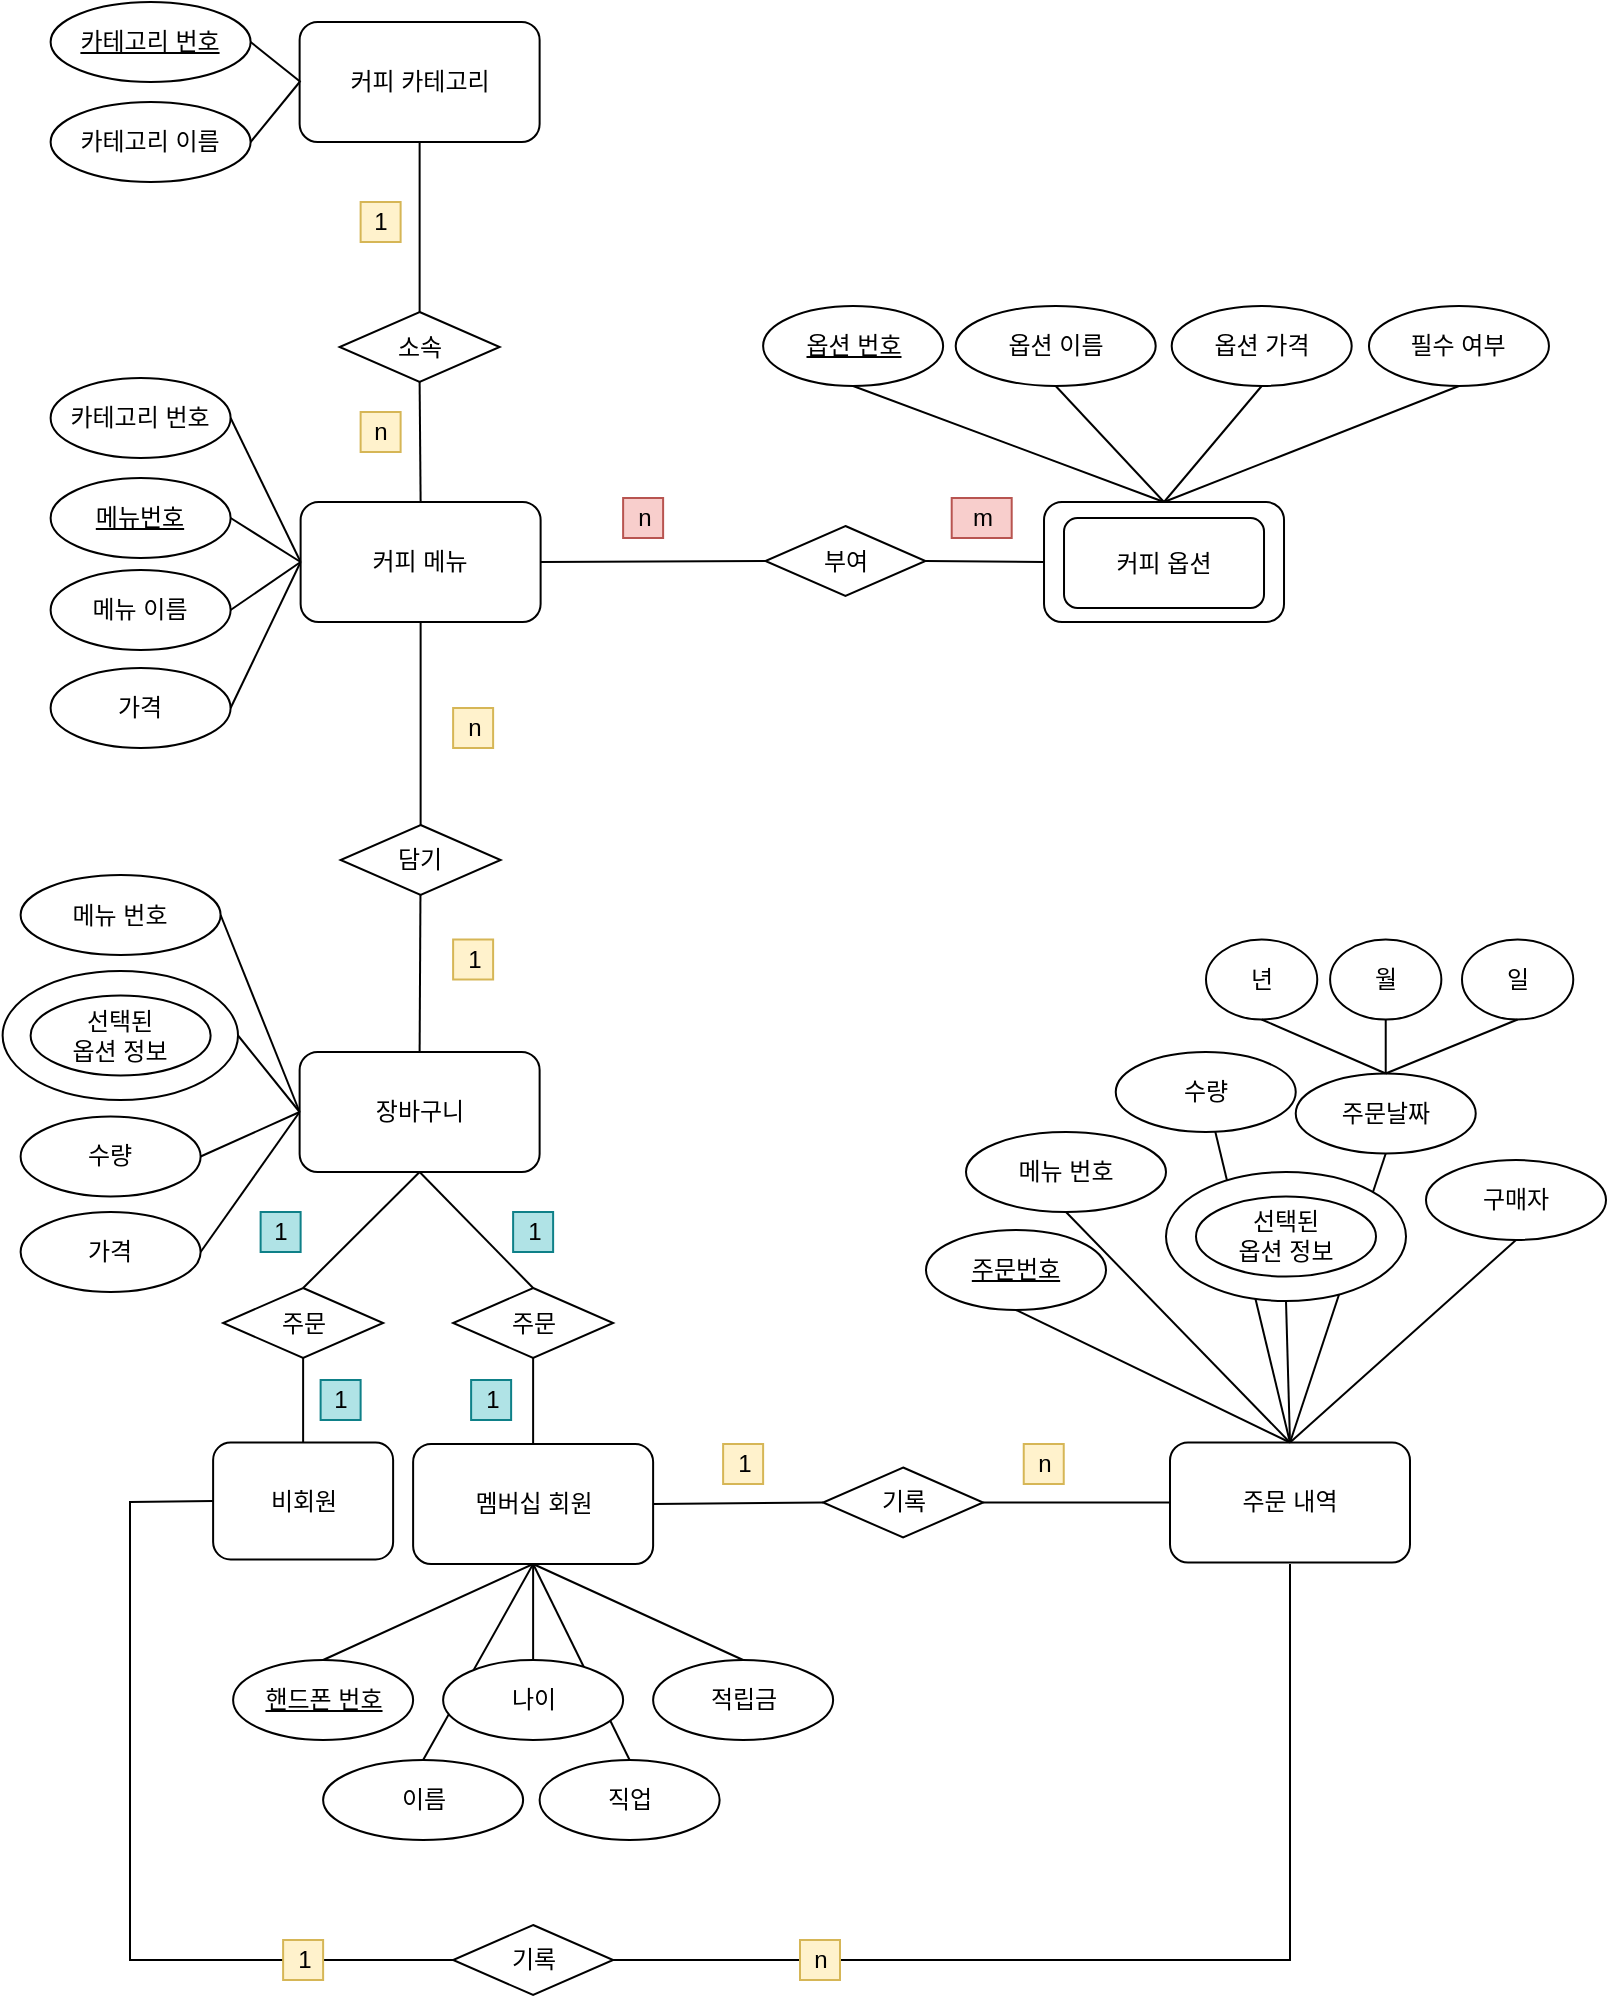 <mxfile version="19.0.3" type="github">
  <diagram id="R2lEEEUBdFMjLlhIrx00" name="Page-1">
    <mxGraphModel dx="2249" dy="1931" grid="1" gridSize="10" guides="1" tooltips="1" connect="1" arrows="1" fold="1" page="1" pageScale="1" pageWidth="827" pageHeight="1169" math="0" shadow="0" extFonts="Permanent Marker^https://fonts.googleapis.com/css?family=Permanent+Marker">
      <root>
        <mxCell id="0" />
        <mxCell id="1" parent="0" />
        <mxCell id="pPfzWGEt-nVa5YvnVh0--32" value="" style="endArrow=none;html=1;rounded=0;entryX=0.5;entryY=0;entryDx=0;entryDy=0;exitX=0.5;exitY=1;exitDx=0;exitDy=0;" parent="1" source="VNDyjXSrR8N72qDSLMql-27" target="pPfzWGEt-nVa5YvnVh0--31" edge="1">
          <mxGeometry width="50" height="50" relative="1" as="geometry">
            <mxPoint x="-536.44" y="-372.75" as="sourcePoint" />
            <mxPoint x="-426.44" y="-331" as="targetPoint" />
          </mxGeometry>
        </mxCell>
        <mxCell id="D3WyuJAK8kUfvfJcthQa-40" value="" style="endArrow=none;html=1;rounded=0;entryX=0.5;entryY=1;entryDx=0;entryDy=0;exitX=0.5;exitY=0;exitDx=0;exitDy=0;" parent="1" source="VNDyjXSrR8N72qDSLMql-43" target="VNDyjXSrR8N72qDSLMql-49" edge="1">
          <mxGeometry width="50" height="50" relative="1" as="geometry">
            <mxPoint x="-230" y="-604" as="sourcePoint" />
            <mxPoint x="-180" y="-654" as="targetPoint" />
          </mxGeometry>
        </mxCell>
        <mxCell id="D3WyuJAK8kUfvfJcthQa-36" value="" style="endArrow=none;html=1;rounded=0;exitX=0.5;exitY=0;exitDx=0;exitDy=0;" parent="1" source="VNDyjXSrR8N72qDSLMql-43" target="VNDyjXSrR8N72qDSLMql-48" edge="1">
          <mxGeometry width="50" height="50" relative="1" as="geometry">
            <mxPoint x="-230" y="-604" as="sourcePoint" />
            <mxPoint x="-180" y="-564" as="targetPoint" />
          </mxGeometry>
        </mxCell>
        <mxCell id="D3WyuJAK8kUfvfJcthQa-34" value="" style="endArrow=none;html=1;rounded=0;exitX=0.5;exitY=1;exitDx=0;exitDy=0;entryX=0.5;entryY=0;entryDx=0;entryDy=0;" parent="1" source="VNDyjXSrR8N72qDSLMql-46" target="VNDyjXSrR8N72qDSLMql-43" edge="1">
          <mxGeometry width="50" height="50" relative="1" as="geometry">
            <mxPoint x="-355" y="-505.75" as="sourcePoint" />
            <mxPoint x="-180" y="-474" as="targetPoint" />
          </mxGeometry>
        </mxCell>
        <mxCell id="VNDyjXSrR8N72qDSLMql-7" value="커피 카테고리" style="rounded=1;whiteSpace=wrap;html=1;gradientColor=none;direction=east;rotation=0;flipV=1;flipH=1;" parent="1" vertex="1">
          <mxGeometry x="-673.19" y="-1143" width="120" height="60" as="geometry" />
        </mxCell>
        <mxCell id="VNDyjXSrR8N72qDSLMql-10" value="&lt;u&gt;카테고리 번호&lt;/u&gt;" style="ellipse;whiteSpace=wrap;html=1;rounded=0;" parent="1" vertex="1">
          <mxGeometry x="-797.69" y="-1153" width="100" height="40" as="geometry" />
        </mxCell>
        <mxCell id="VNDyjXSrR8N72qDSLMql-12" value="카테고리 이름" style="ellipse;whiteSpace=wrap;html=1;rounded=0;" parent="1" vertex="1">
          <mxGeometry x="-797.69" y="-1103" width="100" height="40" as="geometry" />
        </mxCell>
        <mxCell id="VNDyjXSrR8N72qDSLMql-23" value="소속" style="rhombus;whiteSpace=wrap;html=1;rounded=0;" parent="1" vertex="1">
          <mxGeometry x="-653.19" y="-998" width="80" height="35" as="geometry" />
        </mxCell>
        <mxCell id="VNDyjXSrR8N72qDSLMql-27" value="멤버십 회원" style="rounded=1;whiteSpace=wrap;html=1;" parent="1" vertex="1">
          <mxGeometry x="-616.44" y="-432" width="120" height="60" as="geometry" />
        </mxCell>
        <mxCell id="VNDyjXSrR8N72qDSLMql-30" value="이름" style="ellipse;whiteSpace=wrap;html=1;rounded=0;" parent="1" vertex="1">
          <mxGeometry x="-661.44" y="-274" width="100" height="40" as="geometry" />
        </mxCell>
        <mxCell id="VNDyjXSrR8N72qDSLMql-31" value="" style="endArrow=none;html=1;rounded=0;exitX=0.5;exitY=0;exitDx=0;exitDy=0;entryX=0.5;entryY=1;entryDx=0;entryDy=0;" parent="1" source="VNDyjXSrR8N72qDSLMql-30" target="VNDyjXSrR8N72qDSLMql-27" edge="1">
          <mxGeometry width="50" height="50" relative="1" as="geometry">
            <mxPoint x="-315.44" y="-182" as="sourcePoint" />
            <mxPoint x="-535.44" y="-372" as="targetPoint" />
          </mxGeometry>
        </mxCell>
        <mxCell id="VNDyjXSrR8N72qDSLMql-32" value="&lt;u&gt;핸드폰 번호&lt;/u&gt;" style="ellipse;whiteSpace=wrap;html=1;rounded=0;" parent="1" vertex="1">
          <mxGeometry x="-706.44" y="-324" width="90" height="40" as="geometry" />
        </mxCell>
        <mxCell id="VNDyjXSrR8N72qDSLMql-33" value="적립금" style="ellipse;whiteSpace=wrap;html=1;rounded=0;" parent="1" vertex="1">
          <mxGeometry x="-496.44" y="-324" width="90" height="40" as="geometry" />
        </mxCell>
        <mxCell id="VNDyjXSrR8N72qDSLMql-34" value="" style="endArrow=none;html=1;rounded=0;entryX=0.5;entryY=0;entryDx=0;entryDy=0;exitX=0.5;exitY=1;exitDx=0;exitDy=0;" parent="1" source="VNDyjXSrR8N72qDSLMql-27" target="VNDyjXSrR8N72qDSLMql-32" edge="1">
          <mxGeometry width="50" height="50" relative="1" as="geometry">
            <mxPoint x="-460" y="-464" as="sourcePoint" />
            <mxPoint x="-595.44" y="-232" as="targetPoint" />
          </mxGeometry>
        </mxCell>
        <mxCell id="VNDyjXSrR8N72qDSLMql-35" value="" style="endArrow=none;html=1;rounded=0;entryX=0.5;entryY=0;entryDx=0;entryDy=0;exitX=0.5;exitY=1;exitDx=0;exitDy=0;" parent="1" source="VNDyjXSrR8N72qDSLMql-27" target="VNDyjXSrR8N72qDSLMql-33" edge="1">
          <mxGeometry width="50" height="50" relative="1" as="geometry">
            <mxPoint x="-536.44" y="-372.75" as="sourcePoint" />
            <mxPoint x="-390.44" y="-332" as="targetPoint" />
          </mxGeometry>
        </mxCell>
        <mxCell id="VNDyjXSrR8N72qDSLMql-43" value="주문 내역" style="rounded=1;whiteSpace=wrap;html=1;" parent="1" vertex="1">
          <mxGeometry x="-238" y="-432.75" width="120" height="60" as="geometry" />
        </mxCell>
        <mxCell id="VNDyjXSrR8N72qDSLMql-46" value="메뉴 번호" style="ellipse;whiteSpace=wrap;html=1;rounded=0;" parent="1" vertex="1">
          <mxGeometry x="-340" y="-588" width="100" height="40" as="geometry" />
        </mxCell>
        <mxCell id="VNDyjXSrR8N72qDSLMql-49" value="주문날짜" style="ellipse;whiteSpace=wrap;html=1;rounded=0;" parent="1" vertex="1">
          <mxGeometry x="-175.13" y="-617.25" width="90" height="40" as="geometry" />
        </mxCell>
        <mxCell id="VNDyjXSrR8N72qDSLMql-70" value="커피 옵션" style="rounded=1;whiteSpace=wrap;html=1;" parent="1" vertex="1">
          <mxGeometry x="-300.99" y="-903" width="120" height="60" as="geometry" />
        </mxCell>
        <mxCell id="VNDyjXSrR8N72qDSLMql-72" value="&lt;u&gt;옵션 번호&lt;/u&gt;" style="ellipse;whiteSpace=wrap;html=1;rounded=0;" parent="1" vertex="1">
          <mxGeometry x="-441.44" y="-1001" width="90" height="40" as="geometry" />
        </mxCell>
        <mxCell id="VNDyjXSrR8N72qDSLMql-73" value="옵션 이름" style="ellipse;whiteSpace=wrap;html=1;rounded=0;" parent="1" vertex="1">
          <mxGeometry x="-345.15" y="-1001" width="100" height="40" as="geometry" />
        </mxCell>
        <mxCell id="VNDyjXSrR8N72qDSLMql-75" value="옵션 가격" style="ellipse;whiteSpace=wrap;html=1;rounded=0;" parent="1" vertex="1">
          <mxGeometry x="-237.15" y="-1001" width="90" height="40" as="geometry" />
        </mxCell>
        <mxCell id="VNDyjXSrR8N72qDSLMql-79" value="가격" style="ellipse;whiteSpace=wrap;html=1;rounded=0;" parent="1" vertex="1">
          <mxGeometry x="-797.69" y="-820" width="90" height="40" as="geometry" />
        </mxCell>
        <mxCell id="VNDyjXSrR8N72qDSLMql-92" value="구매자" style="ellipse;whiteSpace=wrap;html=1;rounded=0;" parent="1" vertex="1">
          <mxGeometry x="-110" y="-574" width="90" height="40" as="geometry" />
        </mxCell>
        <mxCell id="_uLtGZnAYqpJWhKQmBAT-6" value="커피 메뉴" style="rounded=1;whiteSpace=wrap;html=1;" parent="1" vertex="1">
          <mxGeometry x="-672.69" y="-903" width="120" height="60" as="geometry" />
        </mxCell>
        <mxCell id="_uLtGZnAYqpJWhKQmBAT-8" value="카테고리 번호" style="ellipse;whiteSpace=wrap;html=1;rounded=0;" parent="1" vertex="1">
          <mxGeometry x="-797.69" y="-965" width="90" height="40" as="geometry" />
        </mxCell>
        <mxCell id="_uLtGZnAYqpJWhKQmBAT-9" value="&lt;u&gt;메뉴번호&lt;/u&gt;" style="ellipse;whiteSpace=wrap;html=1;rounded=0;" parent="1" vertex="1">
          <mxGeometry x="-797.69" y="-915" width="90" height="40" as="geometry" />
        </mxCell>
        <mxCell id="_uLtGZnAYqpJWhKQmBAT-11" value="메뉴 이름" style="ellipse;whiteSpace=wrap;html=1;rounded=0;" parent="1" vertex="1">
          <mxGeometry x="-797.69" y="-869" width="90" height="40" as="geometry" />
        </mxCell>
        <mxCell id="_uLtGZnAYqpJWhKQmBAT-38" value="담기" style="rhombus;whiteSpace=wrap;html=1;rounded=0;" parent="1" vertex="1">
          <mxGeometry x="-652.69" y="-741.5" width="80" height="35" as="geometry" />
        </mxCell>
        <mxCell id="_uLtGZnAYqpJWhKQmBAT-52" value="부여" style="rhombus;whiteSpace=wrap;html=1;rounded=0;" parent="1" vertex="1">
          <mxGeometry x="-440.28" y="-891" width="80" height="35" as="geometry" />
        </mxCell>
        <mxCell id="_uLtGZnAYqpJWhKQmBAT-57" value="비회원" style="rounded=1;whiteSpace=wrap;html=1;" parent="1" vertex="1">
          <mxGeometry x="-716.44" y="-432.75" width="90" height="58.5" as="geometry" />
        </mxCell>
        <mxCell id="OKHSGFsuie3Eki310nX8-4" value="년" style="ellipse;whiteSpace=wrap;html=1;rounded=0;" parent="1" vertex="1">
          <mxGeometry x="-220.0" y="-684.25" width="55.63" height="40" as="geometry" />
        </mxCell>
        <mxCell id="OKHSGFsuie3Eki310nX8-5" value="월" style="ellipse;whiteSpace=wrap;html=1;rounded=0;" parent="1" vertex="1">
          <mxGeometry x="-157.95" y="-684.25" width="55.63" height="40" as="geometry" />
        </mxCell>
        <mxCell id="OKHSGFsuie3Eki310nX8-6" value="일" style="ellipse;whiteSpace=wrap;html=1;rounded=0;" parent="1" vertex="1">
          <mxGeometry x="-92" y="-684.25" width="55.63" height="40" as="geometry" />
        </mxCell>
        <mxCell id="OKHSGFsuie3Eki310nX8-7" value="" style="endArrow=none;html=1;rounded=0;entryX=0.5;entryY=0;entryDx=0;entryDy=0;exitX=0.5;exitY=1;exitDx=0;exitDy=0;" parent="1" source="OKHSGFsuie3Eki310nX8-4" target="VNDyjXSrR8N72qDSLMql-49" edge="1">
          <mxGeometry width="50" height="50" relative="1" as="geometry">
            <mxPoint x="-187.63" y="-463.5" as="sourcePoint" />
            <mxPoint x="-133.21" y="-569.213" as="targetPoint" />
          </mxGeometry>
        </mxCell>
        <mxCell id="OKHSGFsuie3Eki310nX8-8" value="" style="endArrow=none;html=1;rounded=0;entryX=0.5;entryY=0;entryDx=0;entryDy=0;exitX=0.5;exitY=1;exitDx=0;exitDy=0;" parent="1" source="OKHSGFsuie3Eki310nX8-5" target="VNDyjXSrR8N72qDSLMql-49" edge="1">
          <mxGeometry width="50" height="50" relative="1" as="geometry">
            <mxPoint x="-154.185" y="-533.5" as="sourcePoint" />
            <mxPoint x="-101.065" y="-563.5" as="targetPoint" />
          </mxGeometry>
        </mxCell>
        <mxCell id="OKHSGFsuie3Eki310nX8-9" value="" style="endArrow=none;html=1;rounded=0;exitX=0.5;exitY=1;exitDx=0;exitDy=0;entryX=0.5;entryY=0;entryDx=0;entryDy=0;" parent="1" source="OKHSGFsuie3Eki310nX8-6" target="VNDyjXSrR8N72qDSLMql-49" edge="1">
          <mxGeometry width="50" height="50" relative="1" as="geometry">
            <mxPoint x="-91.995" y="-533.5" as="sourcePoint" />
            <mxPoint x="-100.5" y="-599.5" as="targetPoint" />
          </mxGeometry>
        </mxCell>
        <mxCell id="pPfzWGEt-nVa5YvnVh0--6" value="" style="endArrow=none;html=1;rounded=0;exitX=0.5;exitY=0;exitDx=0;exitDy=0;entryX=0.5;entryY=1;entryDx=0;entryDy=0;" parent="1" source="_uLtGZnAYqpJWhKQmBAT-38" target="_uLtGZnAYqpJWhKQmBAT-6" edge="1">
          <mxGeometry width="50" height="50" relative="1" as="geometry">
            <mxPoint x="-717.69" y="-403" as="sourcePoint" />
            <mxPoint x="-602.69" y="-618" as="targetPoint" />
          </mxGeometry>
        </mxCell>
        <mxCell id="pPfzWGEt-nVa5YvnVh0--8" value="" style="endArrow=none;html=1;rounded=0;entryX=0.5;entryY=1;entryDx=0;entryDy=0;exitX=0.5;exitY=0;exitDx=0;exitDy=0;" parent="1" source="VNDyjXSrR8N72qDSLMql-23" target="VNDyjXSrR8N72qDSLMql-7" edge="1">
          <mxGeometry width="50" height="50" relative="1" as="geometry">
            <mxPoint x="-552.69" y="-993" as="sourcePoint" />
            <mxPoint x="-502.69" y="-1043" as="targetPoint" />
          </mxGeometry>
        </mxCell>
        <mxCell id="pPfzWGEt-nVa5YvnVh0--9" value="" style="endArrow=none;html=1;rounded=0;exitX=0.5;exitY=0;exitDx=0;exitDy=0;entryX=0.5;entryY=1;entryDx=0;entryDy=0;" parent="1" source="_uLtGZnAYqpJWhKQmBAT-6" target="VNDyjXSrR8N72qDSLMql-23" edge="1">
          <mxGeometry width="50" height="50" relative="1" as="geometry">
            <mxPoint x="-552.69" y="-993" as="sourcePoint" />
            <mxPoint x="-502.69" y="-1043" as="targetPoint" />
          </mxGeometry>
        </mxCell>
        <mxCell id="pPfzWGEt-nVa5YvnVh0--14" value="" style="endArrow=none;html=1;rounded=0;entryX=0;entryY=0.5;entryDx=0;entryDy=0;exitX=1;exitY=0.5;exitDx=0;exitDy=0;" parent="1" source="VNDyjXSrR8N72qDSLMql-12" target="VNDyjXSrR8N72qDSLMql-7" edge="1">
          <mxGeometry width="50" height="50" relative="1" as="geometry">
            <mxPoint x="-273.19" y="-843" as="sourcePoint" />
            <mxPoint x="-223.19" y="-893" as="targetPoint" />
          </mxGeometry>
        </mxCell>
        <mxCell id="pPfzWGEt-nVa5YvnVh0--15" value="" style="endArrow=none;html=1;rounded=0;entryX=1;entryY=0.5;entryDx=0;entryDy=0;" parent="1" target="VNDyjXSrR8N72qDSLMql-10" edge="1">
          <mxGeometry width="50" height="50" relative="1" as="geometry">
            <mxPoint x="-672.69" y="-1113" as="sourcePoint" />
            <mxPoint x="-603.19" y="-1073" as="targetPoint" />
          </mxGeometry>
        </mxCell>
        <mxCell id="pPfzWGEt-nVa5YvnVh0--21" value="" style="endArrow=none;html=1;rounded=0;exitX=1;exitY=0.5;exitDx=0;exitDy=0;entryX=0;entryY=0.5;entryDx=0;entryDy=0;" parent="1" source="_uLtGZnAYqpJWhKQmBAT-8" target="_uLtGZnAYqpJWhKQmBAT-6" edge="1">
          <mxGeometry width="50" height="50" relative="1" as="geometry">
            <mxPoint x="-272.69" y="-793" as="sourcePoint" />
            <mxPoint x="-222.69" y="-843" as="targetPoint" />
          </mxGeometry>
        </mxCell>
        <mxCell id="pPfzWGEt-nVa5YvnVh0--22" value="" style="endArrow=none;html=1;rounded=0;exitX=1;exitY=0.5;exitDx=0;exitDy=0;entryX=0;entryY=0.5;entryDx=0;entryDy=0;" parent="1" source="_uLtGZnAYqpJWhKQmBAT-9" target="_uLtGZnAYqpJWhKQmBAT-6" edge="1">
          <mxGeometry width="50" height="50" relative="1" as="geometry">
            <mxPoint x="-697.69" y="-933" as="sourcePoint" />
            <mxPoint x="-662.69" y="-863" as="targetPoint" />
          </mxGeometry>
        </mxCell>
        <mxCell id="pPfzWGEt-nVa5YvnVh0--23" value="" style="endArrow=none;html=1;rounded=0;exitX=1;exitY=0.5;exitDx=0;exitDy=0;entryX=0;entryY=0.5;entryDx=0;entryDy=0;" parent="1" source="_uLtGZnAYqpJWhKQmBAT-11" target="_uLtGZnAYqpJWhKQmBAT-6" edge="1">
          <mxGeometry width="50" height="50" relative="1" as="geometry">
            <mxPoint x="-697.69" y="-883" as="sourcePoint" />
            <mxPoint x="-672.69" y="-873" as="targetPoint" />
          </mxGeometry>
        </mxCell>
        <mxCell id="pPfzWGEt-nVa5YvnVh0--24" value="" style="endArrow=none;html=1;rounded=0;exitX=1;exitY=0.5;exitDx=0;exitDy=0;" parent="1" source="VNDyjXSrR8N72qDSLMql-79" edge="1">
          <mxGeometry width="50" height="50" relative="1" as="geometry">
            <mxPoint x="-697.69" y="-837" as="sourcePoint" />
            <mxPoint x="-672.69" y="-873" as="targetPoint" />
          </mxGeometry>
        </mxCell>
        <mxCell id="pPfzWGEt-nVa5YvnVh0--26" value="커피 옵션" style="rounded=1;whiteSpace=wrap;html=1;" parent="1" vertex="1">
          <mxGeometry x="-290.99" y="-895" width="100" height="45" as="geometry" />
        </mxCell>
        <mxCell id="pPfzWGEt-nVa5YvnVh0--28" value="나이" style="ellipse;whiteSpace=wrap;html=1;rounded=0;" parent="1" vertex="1">
          <mxGeometry x="-601.44" y="-324" width="90" height="40" as="geometry" />
        </mxCell>
        <mxCell id="pPfzWGEt-nVa5YvnVh0--29" value="" style="endArrow=none;html=1;rounded=0;entryX=0.5;entryY=0;entryDx=0;entryDy=0;exitX=0.5;exitY=1;exitDx=0;exitDy=0;" parent="1" source="VNDyjXSrR8N72qDSLMql-27" target="pPfzWGEt-nVa5YvnVh0--28" edge="1">
          <mxGeometry width="50" height="50" relative="1" as="geometry">
            <mxPoint x="-536.44" y="-372.75" as="sourcePoint" />
            <mxPoint x="-486.44" y="-331" as="targetPoint" />
          </mxGeometry>
        </mxCell>
        <mxCell id="pPfzWGEt-nVa5YvnVh0--31" value="직업" style="ellipse;whiteSpace=wrap;html=1;rounded=0;" parent="1" vertex="1">
          <mxGeometry x="-553.19" y="-274" width="90" height="40" as="geometry" />
        </mxCell>
        <mxCell id="pPfzWGEt-nVa5YvnVh0--34" value="" style="endArrow=none;html=1;rounded=0;entryX=0;entryY=0.5;entryDx=0;entryDy=0;exitX=1;exitY=0.5;exitDx=0;exitDy=0;" parent="1" source="_uLtGZnAYqpJWhKQmBAT-6" target="_uLtGZnAYqpJWhKQmBAT-52" edge="1">
          <mxGeometry width="50" height="50" relative="1" as="geometry">
            <mxPoint x="-553.19" y="-913" as="sourcePoint" />
            <mxPoint x="-503.19" y="-963" as="targetPoint" />
          </mxGeometry>
        </mxCell>
        <mxCell id="pPfzWGEt-nVa5YvnVh0--38" value="" style="endArrow=none;html=1;rounded=0;entryX=0;entryY=0.5;entryDx=0;entryDy=0;exitX=1;exitY=0.5;exitDx=0;exitDy=0;" parent="1" source="_uLtGZnAYqpJWhKQmBAT-52" target="VNDyjXSrR8N72qDSLMql-70" edge="1">
          <mxGeometry width="50" height="50" relative="1" as="geometry">
            <mxPoint x="-348.13" y="-945.5" as="sourcePoint" />
            <mxPoint x="-408.13" y="-865.5" as="targetPoint" />
          </mxGeometry>
        </mxCell>
        <mxCell id="pPfzWGEt-nVa5YvnVh0--39" value="" style="endArrow=none;html=1;rounded=0;entryX=0.5;entryY=1;entryDx=0;entryDy=0;exitX=0.5;exitY=0;exitDx=0;exitDy=0;" parent="1" source="VNDyjXSrR8N72qDSLMql-70" target="VNDyjXSrR8N72qDSLMql-72" edge="1">
          <mxGeometry width="50" height="50" relative="1" as="geometry">
            <mxPoint x="-198.13" y="-763" as="sourcePoint" />
            <mxPoint x="-148.13" y="-813" as="targetPoint" />
          </mxGeometry>
        </mxCell>
        <mxCell id="pPfzWGEt-nVa5YvnVh0--40" value="" style="endArrow=none;html=1;rounded=0;entryX=0.5;entryY=1;entryDx=0;entryDy=0;exitX=0.5;exitY=0;exitDx=0;exitDy=0;" parent="1" source="VNDyjXSrR8N72qDSLMql-70" target="VNDyjXSrR8N72qDSLMql-75" edge="1">
          <mxGeometry width="50" height="50" relative="1" as="geometry">
            <mxPoint x="-228.13" y="-963" as="sourcePoint" />
            <mxPoint x="-393.13" y="-1043" as="targetPoint" />
          </mxGeometry>
        </mxCell>
        <mxCell id="pPfzWGEt-nVa5YvnVh0--41" value="" style="endArrow=none;html=1;rounded=0;entryX=0.5;entryY=1;entryDx=0;entryDy=0;exitX=0.5;exitY=0;exitDx=0;exitDy=0;" parent="1" source="VNDyjXSrR8N72qDSLMql-70" target="VNDyjXSrR8N72qDSLMql-73" edge="1">
          <mxGeometry width="50" height="50" relative="1" as="geometry">
            <mxPoint x="23.12" y="-949.02" as="sourcePoint" />
            <mxPoint x="-44.93" y="-1033" as="targetPoint" />
          </mxGeometry>
        </mxCell>
        <mxCell id="ZSxbF1ZaAz4A589M91Cz-1" value="1" style="text;html=1;align=center;verticalAlign=middle;resizable=0;points=[];autosize=1;strokeColor=#d6b656;fillColor=#fff2cc;" parent="1" vertex="1">
          <mxGeometry x="-642.69" y="-1053" width="20" height="20" as="geometry" />
        </mxCell>
        <mxCell id="ZSxbF1ZaAz4A589M91Cz-2" value="n" style="text;html=1;align=center;verticalAlign=middle;resizable=0;points=[];autosize=1;strokeColor=#d6b656;fillColor=#fff2cc;" parent="1" vertex="1">
          <mxGeometry x="-642.69" y="-948" width="20" height="20" as="geometry" />
        </mxCell>
        <mxCell id="ZSxbF1ZaAz4A589M91Cz-3" value="n" style="text;html=1;align=center;verticalAlign=middle;resizable=0;points=[];autosize=1;strokeColor=#b85450;fillColor=#f8cecc;" parent="1" vertex="1">
          <mxGeometry x="-511.44" y="-905" width="20" height="20" as="geometry" />
        </mxCell>
        <mxCell id="ZSxbF1ZaAz4A589M91Cz-4" value="m" style="text;html=1;align=center;verticalAlign=middle;resizable=0;points=[];autosize=1;strokeColor=#b85450;fillColor=#f8cecc;" parent="1" vertex="1">
          <mxGeometry x="-347.15" y="-905" width="30" height="20" as="geometry" />
        </mxCell>
        <mxCell id="ZSxbF1ZaAz4A589M91Cz-44" value="장바구니" style="rounded=1;whiteSpace=wrap;html=1;" parent="1" vertex="1">
          <mxGeometry x="-673.19" y="-628" width="120" height="60" as="geometry" />
        </mxCell>
        <mxCell id="ZSxbF1ZaAz4A589M91Cz-47" value="메뉴 번호" style="ellipse;whiteSpace=wrap;html=1;rounded=0;" parent="1" vertex="1">
          <mxGeometry x="-812.69" y="-716.5" width="100" height="40" as="geometry" />
        </mxCell>
        <mxCell id="ZSxbF1ZaAz4A589M91Cz-48" value="" style="endArrow=none;html=1;rounded=0;exitX=1;exitY=0.5;exitDx=0;exitDy=0;entryX=0;entryY=0.5;entryDx=0;entryDy=0;" parent="1" source="ZSxbF1ZaAz4A589M91Cz-47" target="ZSxbF1ZaAz4A589M91Cz-44" edge="1">
          <mxGeometry width="50" height="50" relative="1" as="geometry">
            <mxPoint x="-8.19" y="-590.25" as="sourcePoint" />
            <mxPoint x="-278.19" y="-810.25" as="targetPoint" />
          </mxGeometry>
        </mxCell>
        <mxCell id="ZSxbF1ZaAz4A589M91Cz-49" value="수량" style="ellipse;whiteSpace=wrap;html=1;rounded=0;" parent="1" vertex="1">
          <mxGeometry x="-812.69" y="-595.75" width="90" height="40" as="geometry" />
        </mxCell>
        <mxCell id="ZSxbF1ZaAz4A589M91Cz-51" value="" style="endArrow=none;html=1;rounded=0;entryX=1;entryY=0.5;entryDx=0;entryDy=0;exitX=0;exitY=0.5;exitDx=0;exitDy=0;" parent="1" source="ZSxbF1ZaAz4A589M91Cz-44" target="ZSxbF1ZaAz4A589M91Cz-49" edge="1">
          <mxGeometry width="50" height="50" relative="1" as="geometry">
            <mxPoint x="-278.19" y="-814.25" as="sourcePoint" />
            <mxPoint x="-288.19" y="-640.25" as="targetPoint" />
          </mxGeometry>
        </mxCell>
        <mxCell id="ZSxbF1ZaAz4A589M91Cz-65" value="" style="ellipse;whiteSpace=wrap;html=1;rounded=0;" parent="1" vertex="1">
          <mxGeometry x="-821.69" y="-668.5" width="117.69" height="64.5" as="geometry" />
        </mxCell>
        <mxCell id="ZSxbF1ZaAz4A589M91Cz-67" value="선택된&lt;br&gt;옵션 정보" style="ellipse;whiteSpace=wrap;html=1;rounded=0;" parent="1" vertex="1">
          <mxGeometry x="-807.69" y="-656.25" width="90" height="40" as="geometry" />
        </mxCell>
        <mxCell id="ZSxbF1ZaAz4A589M91Cz-69" value="" style="endArrow=none;html=1;rounded=0;fontColor=#000000;exitX=1;exitY=0.5;exitDx=0;exitDy=0;entryX=0;entryY=0.5;entryDx=0;entryDy=0;" parent="1" source="ZSxbF1ZaAz4A589M91Cz-65" target="ZSxbF1ZaAz4A589M91Cz-44" edge="1">
          <mxGeometry width="50" height="50" relative="1" as="geometry">
            <mxPoint x="-198.19" y="-634.25" as="sourcePoint" />
            <mxPoint x="-278.19" y="-810.25" as="targetPoint" />
          </mxGeometry>
        </mxCell>
        <mxCell id="ZSxbF1ZaAz4A589M91Cz-70" value="" style="endArrow=none;html=1;rounded=0;exitX=0.5;exitY=0;exitDx=0;exitDy=0;" parent="1" source="ZSxbF1ZaAz4A589M91Cz-44" target="_uLtGZnAYqpJWhKQmBAT-38" edge="1">
          <mxGeometry width="50" height="50" relative="1" as="geometry">
            <mxPoint x="-602.69" y="-731.5" as="sourcePoint" />
            <mxPoint x="-610" y="-704" as="targetPoint" />
          </mxGeometry>
        </mxCell>
        <mxCell id="ZSxbF1ZaAz4A589M91Cz-71" value="" style="ellipse;whiteSpace=wrap;html=1;rounded=0;" parent="1" vertex="1">
          <mxGeometry x="-240.0" y="-568" width="120" height="64.5" as="geometry" />
        </mxCell>
        <mxCell id="ZSxbF1ZaAz4A589M91Cz-72" value="선택된&lt;br&gt;옵션 정보" style="ellipse;whiteSpace=wrap;html=1;rounded=0;" parent="1" vertex="1">
          <mxGeometry x="-225.0" y="-555.75" width="90" height="40" as="geometry" />
        </mxCell>
        <mxCell id="VNDyjXSrR8N72qDSLMql-45" value="&lt;u&gt;주문번호&lt;/u&gt;" style="ellipse;whiteSpace=wrap;html=1;rounded=0;" parent="1" vertex="1">
          <mxGeometry x="-360" y="-539" width="90" height="40" as="geometry" />
        </mxCell>
        <mxCell id="VNDyjXSrR8N72qDSLMql-48" value="수량" style="ellipse;whiteSpace=wrap;html=1;rounded=0;" parent="1" vertex="1">
          <mxGeometry x="-265.13" y="-628" width="90" height="40" as="geometry" />
        </mxCell>
        <mxCell id="D3WyuJAK8kUfvfJcthQa-6" value="" style="endArrow=none;html=1;rounded=0;exitX=0.5;exitY=0;exitDx=0;exitDy=0;entryX=0.5;entryY=1;entryDx=0;entryDy=0;startArrow=none;" parent="1" source="D3WyuJAK8kUfvfJcthQa-9" target="ZSxbF1ZaAz4A589M91Cz-44" edge="1">
          <mxGeometry width="50" height="50" relative="1" as="geometry">
            <mxPoint x="-360" y="-644" as="sourcePoint" />
            <mxPoint x="-310" y="-694" as="targetPoint" />
          </mxGeometry>
        </mxCell>
        <mxCell id="D3WyuJAK8kUfvfJcthQa-7" value="" style="endArrow=none;html=1;rounded=0;exitX=0.5;exitY=0;exitDx=0;exitDy=0;entryX=0.5;entryY=1;entryDx=0;entryDy=0;startArrow=none;" parent="1" source="D3WyuJAK8kUfvfJcthQa-8" target="ZSxbF1ZaAz4A589M91Cz-44" edge="1">
          <mxGeometry width="50" height="50" relative="1" as="geometry">
            <mxPoint x="-360" y="-644" as="sourcePoint" />
            <mxPoint x="-310" y="-694" as="targetPoint" />
          </mxGeometry>
        </mxCell>
        <mxCell id="D3WyuJAK8kUfvfJcthQa-9" value="주문" style="rhombus;whiteSpace=wrap;html=1;rounded=0;" parent="1" vertex="1">
          <mxGeometry x="-711.44" y="-510" width="80" height="35" as="geometry" />
        </mxCell>
        <mxCell id="D3WyuJAK8kUfvfJcthQa-10" value="" style="endArrow=none;html=1;rounded=0;exitX=0.5;exitY=0;exitDx=0;exitDy=0;entryX=0.5;entryY=1;entryDx=0;entryDy=0;" parent="1" source="_uLtGZnAYqpJWhKQmBAT-57" target="D3WyuJAK8kUfvfJcthQa-9" edge="1">
          <mxGeometry width="50" height="50" relative="1" as="geometry">
            <mxPoint x="-723" y="-432" as="sourcePoint" />
            <mxPoint x="-611.19" y="-526" as="targetPoint" />
          </mxGeometry>
        </mxCell>
        <mxCell id="D3WyuJAK8kUfvfJcthQa-8" value="주문" style="rhombus;whiteSpace=wrap;html=1;rounded=0;" parent="1" vertex="1">
          <mxGeometry x="-596.44" y="-510" width="80" height="35" as="geometry" />
        </mxCell>
        <mxCell id="D3WyuJAK8kUfvfJcthQa-11" value="" style="endArrow=none;html=1;rounded=0;exitX=0.5;exitY=0;exitDx=0;exitDy=0;entryX=0.5;entryY=1;entryDx=0;entryDy=0;" parent="1" source="VNDyjXSrR8N72qDSLMql-27" target="D3WyuJAK8kUfvfJcthQa-8" edge="1">
          <mxGeometry width="50" height="50" relative="1" as="geometry">
            <mxPoint x="-536.44" y="-432.75" as="sourcePoint" />
            <mxPoint x="-611.19" y="-526" as="targetPoint" />
          </mxGeometry>
        </mxCell>
        <mxCell id="D3WyuJAK8kUfvfJcthQa-20" value="기록" style="rhombus;whiteSpace=wrap;html=1;rounded=0;" parent="1" vertex="1">
          <mxGeometry x="-596.44" y="-191.5" width="80" height="35" as="geometry" />
        </mxCell>
        <mxCell id="D3WyuJAK8kUfvfJcthQa-25" value="" style="endArrow=none;html=1;rounded=0;entryX=0;entryY=0.5;entryDx=0;entryDy=0;exitX=0;exitY=0.5;exitDx=0;exitDy=0;" parent="1" source="D3WyuJAK8kUfvfJcthQa-20" target="_uLtGZnAYqpJWhKQmBAT-57" edge="1">
          <mxGeometry width="50" height="50" relative="1" as="geometry">
            <mxPoint x="-758" y="-92" as="sourcePoint" />
            <mxPoint x="-775" y="-361" as="targetPoint" />
            <Array as="points">
              <mxPoint x="-758" y="-174" />
              <mxPoint x="-758" y="-403" />
            </Array>
          </mxGeometry>
        </mxCell>
        <mxCell id="D3WyuJAK8kUfvfJcthQa-26" value="기록" style="rhombus;whiteSpace=wrap;html=1;rounded=0;" parent="1" vertex="1">
          <mxGeometry x="-411.44" y="-420.25" width="80" height="35" as="geometry" />
        </mxCell>
        <mxCell id="D3WyuJAK8kUfvfJcthQa-27" value="" style="endArrow=none;html=1;rounded=0;exitX=1;exitY=0.5;exitDx=0;exitDy=0;entryX=0;entryY=0.5;entryDx=0;entryDy=0;" parent="1" source="VNDyjXSrR8N72qDSLMql-27" target="D3WyuJAK8kUfvfJcthQa-26" edge="1">
          <mxGeometry width="50" height="50" relative="1" as="geometry">
            <mxPoint x="-476.44" y="-402.75" as="sourcePoint" />
            <mxPoint x="-308" y="-332" as="targetPoint" />
          </mxGeometry>
        </mxCell>
        <mxCell id="D3WyuJAK8kUfvfJcthQa-28" value="" style="endArrow=none;html=1;rounded=0;exitX=1;exitY=0.5;exitDx=0;exitDy=0;" parent="1" source="D3WyuJAK8kUfvfJcthQa-26" target="VNDyjXSrR8N72qDSLMql-43" edge="1">
          <mxGeometry width="50" height="50" relative="1" as="geometry">
            <mxPoint x="-455.44" y="-392" as="sourcePoint" />
            <mxPoint x="-379.13" y="-392" as="targetPoint" />
          </mxGeometry>
        </mxCell>
        <mxCell id="D3WyuJAK8kUfvfJcthQa-29" value="" style="endArrow=none;html=1;rounded=0;exitX=1;exitY=0.5;exitDx=0;exitDy=0;" parent="1" source="D3WyuJAK8kUfvfJcthQa-20" edge="1">
          <mxGeometry width="50" height="50" relative="1" as="geometry">
            <mxPoint x="-490.69" y="-101.59" as="sourcePoint" />
            <mxPoint x="-178" y="-372" as="targetPoint" />
            <Array as="points">
              <mxPoint x="-178" y="-174" />
            </Array>
          </mxGeometry>
        </mxCell>
        <mxCell id="D3WyuJAK8kUfvfJcthQa-33" value="" style="endArrow=none;html=1;rounded=0;exitX=0.5;exitY=1;exitDx=0;exitDy=0;entryX=0.5;entryY=0;entryDx=0;entryDy=0;" parent="1" source="VNDyjXSrR8N72qDSLMql-45" target="VNDyjXSrR8N72qDSLMql-43" edge="1">
          <mxGeometry width="50" height="50" relative="1" as="geometry">
            <mxPoint x="-313" y="-457" as="sourcePoint" />
            <mxPoint x="-178" y="-612" as="targetPoint" />
          </mxGeometry>
        </mxCell>
        <mxCell id="D3WyuJAK8kUfvfJcthQa-38" value="" style="endArrow=none;html=1;rounded=0;entryX=0.5;entryY=1;entryDx=0;entryDy=0;exitX=0.5;exitY=0;exitDx=0;exitDy=0;" parent="1" source="VNDyjXSrR8N72qDSLMql-43" target="VNDyjXSrR8N72qDSLMql-92" edge="1">
          <mxGeometry width="50" height="50" relative="1" as="geometry">
            <mxPoint x="-230" y="-604" as="sourcePoint" />
            <mxPoint x="-180" y="-654" as="targetPoint" />
          </mxGeometry>
        </mxCell>
        <mxCell id="D3WyuJAK8kUfvfJcthQa-43" value="" style="endArrow=none;html=1;rounded=0;exitX=0.5;exitY=1;exitDx=0;exitDy=0;entryX=0.5;entryY=0;entryDx=0;entryDy=0;" parent="1" source="ZSxbF1ZaAz4A589M91Cz-71" target="VNDyjXSrR8N72qDSLMql-43" edge="1">
          <mxGeometry width="50" height="50" relative="1" as="geometry">
            <mxPoint x="-178" y="-461.5" as="sourcePoint" />
            <mxPoint x="-178" y="-612" as="targetPoint" />
          </mxGeometry>
        </mxCell>
        <mxCell id="D3WyuJAK8kUfvfJcthQa-44" value="1" style="text;html=1;align=center;verticalAlign=middle;resizable=0;points=[];autosize=1;strokeColor=#d6b656;fillColor=#fff2cc;direction=south;" parent="1" vertex="1">
          <mxGeometry x="-596.44" y="-684.25" width="20" height="20" as="geometry" />
        </mxCell>
        <mxCell id="D3WyuJAK8kUfvfJcthQa-45" value="n" style="text;html=1;align=center;verticalAlign=middle;resizable=0;points=[];autosize=1;strokeColor=#d6b656;fillColor=#fff2cc;" parent="1" vertex="1">
          <mxGeometry x="-596.44" y="-800" width="20" height="20" as="geometry" />
        </mxCell>
        <mxCell id="D3WyuJAK8kUfvfJcthQa-46" value="1" style="text;html=1;align=center;verticalAlign=middle;resizable=0;points=[];autosize=1;strokeColor=#0e8088;fillColor=#b0e3e6;" parent="1" vertex="1">
          <mxGeometry x="-566.44" y="-548" width="20" height="20" as="geometry" />
        </mxCell>
        <mxCell id="D3WyuJAK8kUfvfJcthQa-73" value="1" style="text;html=1;align=center;verticalAlign=middle;resizable=0;points=[];autosize=1;strokeColor=#0e8088;fillColor=#b0e3e6;" parent="1" vertex="1">
          <mxGeometry x="-692.69" y="-548" width="20" height="20" as="geometry" />
        </mxCell>
        <mxCell id="D3WyuJAK8kUfvfJcthQa-74" value="1" style="text;html=1;align=center;verticalAlign=middle;resizable=0;points=[];autosize=1;strokeColor=#0e8088;fillColor=#b0e3e6;" parent="1" vertex="1">
          <mxGeometry x="-587.44" y="-464" width="20" height="20" as="geometry" />
        </mxCell>
        <mxCell id="D3WyuJAK8kUfvfJcthQa-75" value="1" style="text;html=1;align=center;verticalAlign=middle;resizable=0;points=[];autosize=1;strokeColor=#0e8088;fillColor=#b0e3e6;" parent="1" vertex="1">
          <mxGeometry x="-662.69" y="-464" width="20" height="20" as="geometry" />
        </mxCell>
        <mxCell id="D3WyuJAK8kUfvfJcthQa-76" value="1" style="text;html=1;align=center;verticalAlign=middle;resizable=0;points=[];autosize=1;strokeColor=#d6b656;fillColor=#fff2cc;" parent="1" vertex="1">
          <mxGeometry x="-681.44" y="-184" width="20" height="20" as="geometry" />
        </mxCell>
        <mxCell id="D3WyuJAK8kUfvfJcthQa-77" value="n" style="text;html=1;align=center;verticalAlign=middle;resizable=0;points=[];autosize=1;strokeColor=#d6b656;fillColor=#fff2cc;" parent="1" vertex="1">
          <mxGeometry x="-423.0" y="-184" width="20" height="20" as="geometry" />
        </mxCell>
        <mxCell id="D3WyuJAK8kUfvfJcthQa-78" value="1" style="text;html=1;align=center;verticalAlign=middle;resizable=0;points=[];autosize=1;strokeColor=#d6b656;fillColor=#fff2cc;" parent="1" vertex="1">
          <mxGeometry x="-461.44" y="-432" width="20" height="20" as="geometry" />
        </mxCell>
        <mxCell id="D3WyuJAK8kUfvfJcthQa-79" value="n" style="text;html=1;align=center;verticalAlign=middle;resizable=0;points=[];autosize=1;strokeColor=#d6b656;fillColor=#fff2cc;" parent="1" vertex="1">
          <mxGeometry x="-311.13" y="-432" width="20" height="20" as="geometry" />
        </mxCell>
        <mxCell id="D3WyuJAK8kUfvfJcthQa-81" value="필수 여부" style="ellipse;whiteSpace=wrap;html=1;rounded=0;" parent="1" vertex="1">
          <mxGeometry x="-138.52" y="-1001" width="90" height="40" as="geometry" />
        </mxCell>
        <mxCell id="D3WyuJAK8kUfvfJcthQa-82" value="" style="endArrow=none;html=1;rounded=0;entryX=0.5;entryY=1;entryDx=0;entryDy=0;exitX=0.5;exitY=0;exitDx=0;exitDy=0;" parent="1" source="VNDyjXSrR8N72qDSLMql-70" target="D3WyuJAK8kUfvfJcthQa-81" edge="1">
          <mxGeometry width="50" height="50" relative="1" as="geometry">
            <mxPoint x="-218.84" y="-955" as="sourcePoint" />
            <mxPoint x="-170" y="-1013" as="targetPoint" />
          </mxGeometry>
        </mxCell>
        <mxCell id="eG3VxP-HOGelo6XgLFq1-3" value="가격" style="ellipse;whiteSpace=wrap;html=1;rounded=0;" vertex="1" parent="1">
          <mxGeometry x="-812.69" y="-548" width="90" height="40" as="geometry" />
        </mxCell>
        <mxCell id="eG3VxP-HOGelo6XgLFq1-4" value="" style="endArrow=none;html=1;rounded=0;entryX=1;entryY=0.5;entryDx=0;entryDy=0;exitX=0;exitY=0.5;exitDx=0;exitDy=0;" edge="1" parent="1" source="ZSxbF1ZaAz4A589M91Cz-44" target="eG3VxP-HOGelo6XgLFq1-3">
          <mxGeometry width="50" height="50" relative="1" as="geometry">
            <mxPoint x="-663.19" y="-588" as="sourcePoint" />
            <mxPoint x="-707.69" y="-558" as="targetPoint" />
          </mxGeometry>
        </mxCell>
      </root>
    </mxGraphModel>
  </diagram>
</mxfile>

